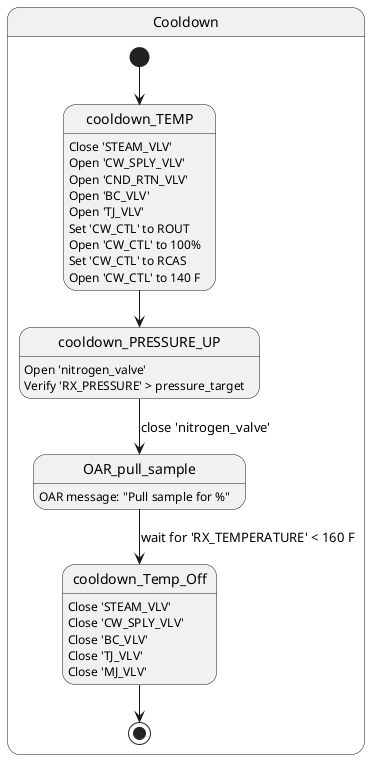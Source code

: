 @startuml

state Cooldown{

[*] --> cooldown_TEMP
cooldown_TEMP: Close 'STEAM_VLV'
cooldown_TEMP: Open 'CW_SPLY_VLV'
cooldown_TEMP: Open 'CND_RTN_VLV'
cooldown_TEMP: Open 'BC_VLV'
cooldown_TEMP: Open 'TJ_VLV'
cooldown_TEMP: Set 'CW_CTL' to ROUT
cooldown_TEMP: Open 'CW_CTL' to 100%
cooldown_TEMP: Set 'CW_CTL' to RCAS
cooldown_TEMP: Open 'CW_CTL' to 140 F

cooldown_TEMP --> cooldown_PRESSURE_UP
cooldown_PRESSURE_UP: Open 'nitrogen_valve'
cooldown_PRESSURE_UP: Verify 'RX_PRESSURE' > pressure_target

cooldown_PRESSURE_UP --> OAR_pull_sample: close 'nitrogen_valve'
OAR_pull_sample: OAR message: "Pull sample for %"

OAR_pull_sample --> cooldown_Temp_Off: wait for 'RX_TEMPERATURE' < 160 F

cooldown_Temp_Off: Close 'STEAM_VLV'
cooldown_Temp_Off: Close 'CW_SPLY_VLV'
cooldown_Temp_Off: Close 'BC_VLV'
cooldown_Temp_Off: Close 'TJ_VLV'
cooldown_Temp_Off: Close 'MJ_VLV'

cooldown_Temp_Off --> [*]

}
@enduml